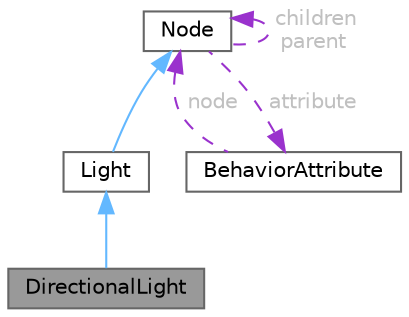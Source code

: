 digraph "DirectionalLight"
{
 // LATEX_PDF_SIZE
  bgcolor="transparent";
  edge [fontname=Helvetica,fontsize=10,labelfontname=Helvetica,labelfontsize=10];
  node [fontname=Helvetica,fontsize=10,shape=box,height=0.2,width=0.4];
  Node1 [id="Node000001",label="DirectionalLight",height=0.2,width=0.4,color="gray40", fillcolor="grey60", style="filled", fontcolor="black",tooltip="Represents a directional light source."];
  Node2 -> Node1 [id="edge6_Node000001_Node000002",dir="back",color="steelblue1",style="solid",tooltip=" "];
  Node2 [id="Node000002",label="Light",height=0.2,width=0.4,color="gray40", fillcolor="white", style="filled",URL="$class_light.html",tooltip=" "];
  Node3 -> Node2 [id="edge7_Node000002_Node000003",dir="back",color="steelblue1",style="solid",tooltip=" "];
  Node3 [id="Node000003",label="Node",height=0.2,width=0.4,color="gray40", fillcolor="white", style="filled",URL="$class_node.html",tooltip="Represents a node in the tree structure."];
  Node3 -> Node3 [id="edge8_Node000003_Node000003",dir="back",color="darkorchid3",style="dashed",tooltip=" ",label=" children\nparent",fontcolor="grey" ];
  Node4 -> Node3 [id="edge9_Node000003_Node000004",dir="back",color="darkorchid3",style="dashed",tooltip=" ",label=" attribute",fontcolor="grey" ];
  Node4 [id="Node000004",label="BehaviorAttribute",height=0.2,width=0.4,color="gray40", fillcolor="white", style="filled",URL="$union_behavior_attribute.html",tooltip=" "];
  Node3 -> Node4 [id="edge10_Node000004_Node000003",dir="back",color="darkorchid3",style="dashed",tooltip=" ",label=" node",fontcolor="grey" ];
}
